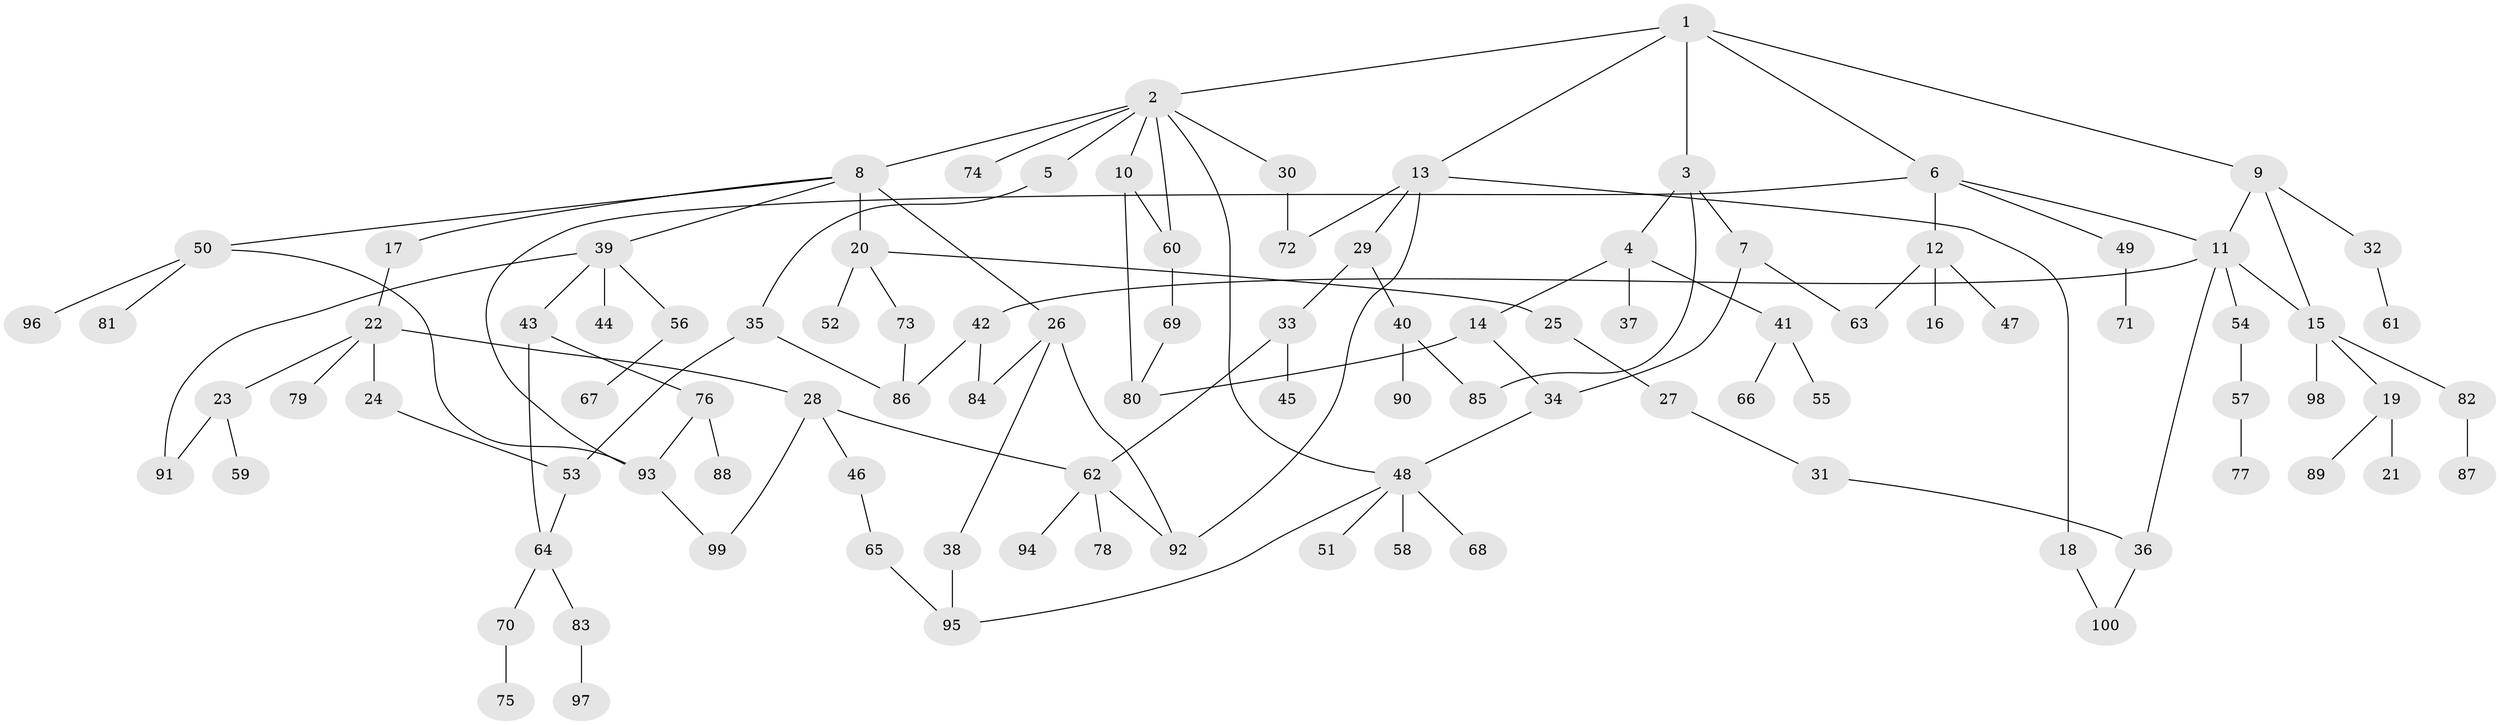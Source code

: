 // Generated by graph-tools (version 1.1) at 2025/38/02/21/25 10:38:51]
// undirected, 100 vertices, 125 edges
graph export_dot {
graph [start="1"]
  node [color=gray90,style=filled];
  1;
  2;
  3;
  4;
  5;
  6;
  7;
  8;
  9;
  10;
  11;
  12;
  13;
  14;
  15;
  16;
  17;
  18;
  19;
  20;
  21;
  22;
  23;
  24;
  25;
  26;
  27;
  28;
  29;
  30;
  31;
  32;
  33;
  34;
  35;
  36;
  37;
  38;
  39;
  40;
  41;
  42;
  43;
  44;
  45;
  46;
  47;
  48;
  49;
  50;
  51;
  52;
  53;
  54;
  55;
  56;
  57;
  58;
  59;
  60;
  61;
  62;
  63;
  64;
  65;
  66;
  67;
  68;
  69;
  70;
  71;
  72;
  73;
  74;
  75;
  76;
  77;
  78;
  79;
  80;
  81;
  82;
  83;
  84;
  85;
  86;
  87;
  88;
  89;
  90;
  91;
  92;
  93;
  94;
  95;
  96;
  97;
  98;
  99;
  100;
  1 -- 2;
  1 -- 3;
  1 -- 6;
  1 -- 9;
  1 -- 13;
  2 -- 5;
  2 -- 8;
  2 -- 10;
  2 -- 30;
  2 -- 48;
  2 -- 60;
  2 -- 74;
  3 -- 4;
  3 -- 7;
  3 -- 85;
  4 -- 14;
  4 -- 37;
  4 -- 41;
  5 -- 35;
  6 -- 11;
  6 -- 12;
  6 -- 49;
  6 -- 93;
  7 -- 63;
  7 -- 34;
  8 -- 17;
  8 -- 20;
  8 -- 26;
  8 -- 39;
  8 -- 50;
  9 -- 15;
  9 -- 32;
  9 -- 11;
  10 -- 80;
  10 -- 60;
  11 -- 36;
  11 -- 42;
  11 -- 54;
  11 -- 15;
  12 -- 16;
  12 -- 47;
  12 -- 63;
  13 -- 18;
  13 -- 29;
  13 -- 72;
  13 -- 92;
  14 -- 34;
  14 -- 80;
  15 -- 19;
  15 -- 82;
  15 -- 98;
  17 -- 22;
  18 -- 100;
  19 -- 21;
  19 -- 89;
  20 -- 25;
  20 -- 52;
  20 -- 73;
  22 -- 23;
  22 -- 24;
  22 -- 28;
  22 -- 79;
  23 -- 59;
  23 -- 91;
  24 -- 53;
  25 -- 27;
  26 -- 38;
  26 -- 92;
  26 -- 84;
  27 -- 31;
  28 -- 46;
  28 -- 62;
  28 -- 99;
  29 -- 33;
  29 -- 40;
  30 -- 72;
  31 -- 36;
  32 -- 61;
  33 -- 45;
  33 -- 62;
  34 -- 48;
  35 -- 53;
  35 -- 86;
  36 -- 100;
  38 -- 95;
  39 -- 43;
  39 -- 44;
  39 -- 56;
  39 -- 91;
  40 -- 85;
  40 -- 90;
  41 -- 55;
  41 -- 66;
  42 -- 84;
  42 -- 86;
  43 -- 76;
  43 -- 64;
  46 -- 65;
  48 -- 51;
  48 -- 58;
  48 -- 68;
  48 -- 95;
  49 -- 71;
  50 -- 81;
  50 -- 96;
  50 -- 93;
  53 -- 64;
  54 -- 57;
  56 -- 67;
  57 -- 77;
  60 -- 69;
  62 -- 78;
  62 -- 94;
  62 -- 92;
  64 -- 70;
  64 -- 83;
  65 -- 95;
  69 -- 80;
  70 -- 75;
  73 -- 86;
  76 -- 88;
  76 -- 93;
  82 -- 87;
  83 -- 97;
  93 -- 99;
}
